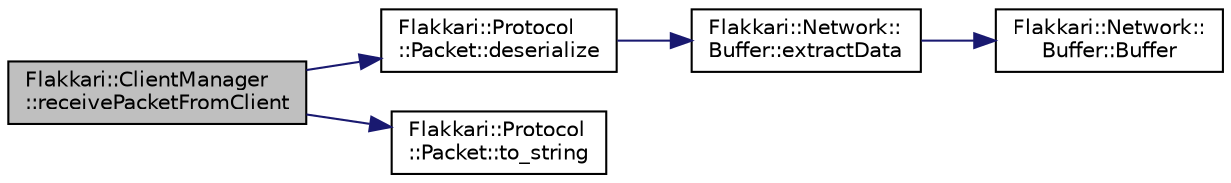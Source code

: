 digraph "Flakkari::ClientManager::receivePacketFromClient"
{
 // LATEX_PDF_SIZE
  edge [fontname="Helvetica",fontsize="10",labelfontname="Helvetica",labelfontsize="10"];
  node [fontname="Helvetica",fontsize="10",shape=record];
  rankdir="LR";
  Node1 [label="Flakkari::ClientManager\l::receivePacketFromClient",height=0.2,width=0.4,color="black", fillcolor="grey75", style="filled", fontcolor="black",tooltip="Receive a packet from a client."];
  Node1 -> Node2 [color="midnightblue",fontsize="10",style="solid",fontname="Helvetica"];
  Node2 [label="Flakkari::Protocol\l::Packet::deserialize",height=0.2,width=0.4,color="black", fillcolor="white", style="filled",URL="$db/d59/structFlakkari_1_1Protocol_1_1Packet.html#a14c7a93d5175df091256374f407ad186",tooltip="Deserialize the buffer into a packet."];
  Node2 -> Node3 [color="midnightblue",fontsize="10",style="solid",fontname="Helvetica"];
  Node3 [label="Flakkari::Network::\lBuffer::extractData",height=0.2,width=0.4,color="black", fillcolor="white", style="filled",URL="$d4/df8/classFlakkari_1_1Network_1_1Buffer.html#ad7ad2e3a4a5727c72a585093d93cd016",tooltip="Get the data of the buffer."];
  Node3 -> Node4 [color="midnightblue",fontsize="10",style="solid",fontname="Helvetica"];
  Node4 [label="Flakkari::Network::\lBuffer::Buffer",height=0.2,width=0.4,color="black", fillcolor="white", style="filled",URL="$d4/df8/classFlakkari_1_1Network_1_1Buffer.html#acf6139241c71fa29efd930b4f3c5dcec",tooltip="Construct a new Buffer object."];
  Node1 -> Node5 [color="midnightblue",fontsize="10",style="solid",fontname="Helvetica"];
  Node5 [label="Flakkari::Protocol\l::Packet::to_string",height=0.2,width=0.4,color="black", fillcolor="white", style="filled",URL="$db/d59/structFlakkari_1_1Protocol_1_1Packet.html#ab80a9a8224dc8cff7e3490d580570345",tooltip=" "];
}
